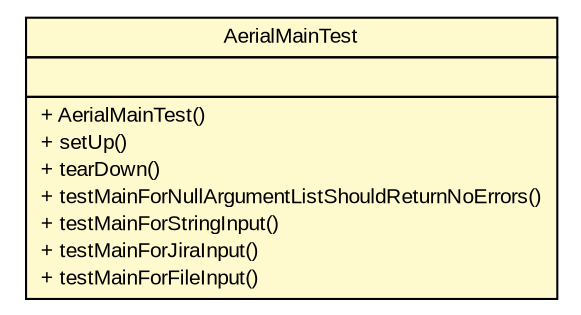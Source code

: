 #!/usr/local/bin/dot
#
# Class diagram 
# Generated by UMLGraph version R5_6 (http://www.umlgraph.org/)
#

digraph G {
	edge [fontname="arial",fontsize=10,labelfontname="arial",labelfontsize=10];
	node [fontname="arial",fontsize=10,shape=plaintext];
	nodesep=0.25;
	ranksep=0.5;
	// com.github.mkolisnyk.aerial.AerialMainTest
	c492 [label=<<table title="com.github.mkolisnyk.aerial.AerialMainTest" border="0" cellborder="1" cellspacing="0" cellpadding="2" port="p" bgcolor="lemonChiffon" href="./AerialMainTest.html">
		<tr><td><table border="0" cellspacing="0" cellpadding="1">
<tr><td align="center" balign="center"> AerialMainTest </td></tr>
		</table></td></tr>
		<tr><td><table border="0" cellspacing="0" cellpadding="1">
<tr><td align="left" balign="left">  </td></tr>
		</table></td></tr>
		<tr><td><table border="0" cellspacing="0" cellpadding="1">
<tr><td align="left" balign="left"> + AerialMainTest() </td></tr>
<tr><td align="left" balign="left"> + setUp() </td></tr>
<tr><td align="left" balign="left"> + tearDown() </td></tr>
<tr><td align="left" balign="left"> + testMainForNullArgumentListShouldReturnNoErrors() </td></tr>
<tr><td align="left" balign="left"> + testMainForStringInput() </td></tr>
<tr><td align="left" balign="left"> + testMainForJiraInput() </td></tr>
<tr><td align="left" balign="left"> + testMainForFileInput() </td></tr>
		</table></td></tr>
		</table>>, URL="./AerialMainTest.html", fontname="arial", fontcolor="black", fontsize=10.0];
}

